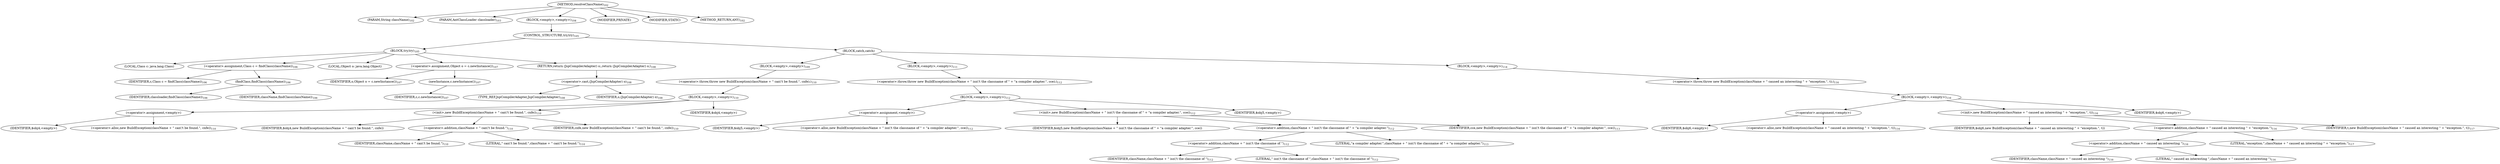 digraph "resolveClassName" {  
"92" [label = <(METHOD,resolveClassName)<SUB>102</SUB>> ]
"93" [label = <(PARAM,String className)<SUB>102</SUB>> ]
"94" [label = <(PARAM,AntClassLoader classloader)<SUB>103</SUB>> ]
"95" [label = <(BLOCK,&lt;empty&gt;,&lt;empty&gt;)<SUB>104</SUB>> ]
"96" [label = <(CONTROL_STRUCTURE,try,try)<SUB>105</SUB>> ]
"97" [label = <(BLOCK,try,try)<SUB>105</SUB>> ]
"98" [label = <(LOCAL,Class c: java.lang.Class)> ]
"99" [label = <(&lt;operator&gt;.assignment,Class c = findClass(className))<SUB>106</SUB>> ]
"100" [label = <(IDENTIFIER,c,Class c = findClass(className))<SUB>106</SUB>> ]
"101" [label = <(findClass,findClass(className))<SUB>106</SUB>> ]
"102" [label = <(IDENTIFIER,classloader,findClass(className))<SUB>106</SUB>> ]
"103" [label = <(IDENTIFIER,className,findClass(className))<SUB>106</SUB>> ]
"104" [label = <(LOCAL,Object o: java.lang.Object)> ]
"105" [label = <(&lt;operator&gt;.assignment,Object o = c.newInstance())<SUB>107</SUB>> ]
"106" [label = <(IDENTIFIER,o,Object o = c.newInstance())<SUB>107</SUB>> ]
"107" [label = <(newInstance,c.newInstance())<SUB>107</SUB>> ]
"108" [label = <(IDENTIFIER,c,c.newInstance())<SUB>107</SUB>> ]
"109" [label = <(RETURN,return (JspCompilerAdapter) o;,return (JspCompilerAdapter) o;)<SUB>108</SUB>> ]
"110" [label = <(&lt;operator&gt;.cast,(JspCompilerAdapter) o)<SUB>108</SUB>> ]
"111" [label = <(TYPE_REF,JspCompilerAdapter,JspCompilerAdapter)<SUB>108</SUB>> ]
"112" [label = <(IDENTIFIER,o,(JspCompilerAdapter) o)<SUB>108</SUB>> ]
"113" [label = <(BLOCK,catch,catch)> ]
"114" [label = <(BLOCK,&lt;empty&gt;,&lt;empty&gt;)<SUB>109</SUB>> ]
"115" [label = <(&lt;operator&gt;.throw,throw new BuildException(className + &quot; can\'t be found.&quot;, cnfe);)<SUB>110</SUB>> ]
"116" [label = <(BLOCK,&lt;empty&gt;,&lt;empty&gt;)<SUB>110</SUB>> ]
"117" [label = <(&lt;operator&gt;.assignment,&lt;empty&gt;)> ]
"118" [label = <(IDENTIFIER,$obj4,&lt;empty&gt;)> ]
"119" [label = <(&lt;operator&gt;.alloc,new BuildException(className + &quot; can\'t be found.&quot;, cnfe))<SUB>110</SUB>> ]
"120" [label = <(&lt;init&gt;,new BuildException(className + &quot; can\'t be found.&quot;, cnfe))<SUB>110</SUB>> ]
"121" [label = <(IDENTIFIER,$obj4,new BuildException(className + &quot; can\'t be found.&quot;, cnfe))> ]
"122" [label = <(&lt;operator&gt;.addition,className + &quot; can\'t be found.&quot;)<SUB>110</SUB>> ]
"123" [label = <(IDENTIFIER,className,className + &quot; can\'t be found.&quot;)<SUB>110</SUB>> ]
"124" [label = <(LITERAL,&quot; can\'t be found.&quot;,className + &quot; can\'t be found.&quot;)<SUB>110</SUB>> ]
"125" [label = <(IDENTIFIER,cnfe,new BuildException(className + &quot; can\'t be found.&quot;, cnfe))<SUB>110</SUB>> ]
"126" [label = <(IDENTIFIER,$obj4,&lt;empty&gt;)> ]
"127" [label = <(BLOCK,&lt;empty&gt;,&lt;empty&gt;)<SUB>111</SUB>> ]
"128" [label = <(&lt;operator&gt;.throw,throw new BuildException(className + &quot; isn\'t the classname of &quot; + &quot;a compiler adapter.&quot;, cce);)<SUB>112</SUB>> ]
"129" [label = <(BLOCK,&lt;empty&gt;,&lt;empty&gt;)<SUB>112</SUB>> ]
"130" [label = <(&lt;operator&gt;.assignment,&lt;empty&gt;)> ]
"131" [label = <(IDENTIFIER,$obj5,&lt;empty&gt;)> ]
"132" [label = <(&lt;operator&gt;.alloc,new BuildException(className + &quot; isn\'t the classname of &quot; + &quot;a compiler adapter.&quot;, cce))<SUB>112</SUB>> ]
"133" [label = <(&lt;init&gt;,new BuildException(className + &quot; isn\'t the classname of &quot; + &quot;a compiler adapter.&quot;, cce))<SUB>112</SUB>> ]
"134" [label = <(IDENTIFIER,$obj5,new BuildException(className + &quot; isn\'t the classname of &quot; + &quot;a compiler adapter.&quot;, cce))> ]
"135" [label = <(&lt;operator&gt;.addition,className + &quot; isn\'t the classname of &quot; + &quot;a compiler adapter.&quot;)<SUB>112</SUB>> ]
"136" [label = <(&lt;operator&gt;.addition,className + &quot; isn\'t the classname of &quot;)<SUB>112</SUB>> ]
"137" [label = <(IDENTIFIER,className,className + &quot; isn\'t the classname of &quot;)<SUB>112</SUB>> ]
"138" [label = <(LITERAL,&quot; isn\'t the classname of &quot;,className + &quot; isn\'t the classname of &quot;)<SUB>112</SUB>> ]
"139" [label = <(LITERAL,&quot;a compiler adapter.&quot;,className + &quot; isn\'t the classname of &quot; + &quot;a compiler adapter.&quot;)<SUB>113</SUB>> ]
"140" [label = <(IDENTIFIER,cce,new BuildException(className + &quot; isn\'t the classname of &quot; + &quot;a compiler adapter.&quot;, cce))<SUB>113</SUB>> ]
"141" [label = <(IDENTIFIER,$obj5,&lt;empty&gt;)> ]
"142" [label = <(BLOCK,&lt;empty&gt;,&lt;empty&gt;)<SUB>114</SUB>> ]
"143" [label = <(&lt;operator&gt;.throw,throw new BuildException(className + &quot; caused an interesting &quot; + &quot;exception.&quot;, t);)<SUB>116</SUB>> ]
"144" [label = <(BLOCK,&lt;empty&gt;,&lt;empty&gt;)<SUB>116</SUB>> ]
"145" [label = <(&lt;operator&gt;.assignment,&lt;empty&gt;)> ]
"146" [label = <(IDENTIFIER,$obj6,&lt;empty&gt;)> ]
"147" [label = <(&lt;operator&gt;.alloc,new BuildException(className + &quot; caused an interesting &quot; + &quot;exception.&quot;, t))<SUB>116</SUB>> ]
"148" [label = <(&lt;init&gt;,new BuildException(className + &quot; caused an interesting &quot; + &quot;exception.&quot;, t))<SUB>116</SUB>> ]
"149" [label = <(IDENTIFIER,$obj6,new BuildException(className + &quot; caused an interesting &quot; + &quot;exception.&quot;, t))> ]
"150" [label = <(&lt;operator&gt;.addition,className + &quot; caused an interesting &quot; + &quot;exception.&quot;)<SUB>116</SUB>> ]
"151" [label = <(&lt;operator&gt;.addition,className + &quot; caused an interesting &quot;)<SUB>116</SUB>> ]
"152" [label = <(IDENTIFIER,className,className + &quot; caused an interesting &quot;)<SUB>116</SUB>> ]
"153" [label = <(LITERAL,&quot; caused an interesting &quot;,className + &quot; caused an interesting &quot;)<SUB>116</SUB>> ]
"154" [label = <(LITERAL,&quot;exception.&quot;,className + &quot; caused an interesting &quot; + &quot;exception.&quot;)<SUB>117</SUB>> ]
"155" [label = <(IDENTIFIER,t,new BuildException(className + &quot; caused an interesting &quot; + &quot;exception.&quot;, t))<SUB>117</SUB>> ]
"156" [label = <(IDENTIFIER,$obj6,&lt;empty&gt;)> ]
"157" [label = <(MODIFIER,PRIVATE)> ]
"158" [label = <(MODIFIER,STATIC)> ]
"159" [label = <(METHOD_RETURN,ANY)<SUB>102</SUB>> ]
  "92" -> "93" 
  "92" -> "94" 
  "92" -> "95" 
  "92" -> "157" 
  "92" -> "158" 
  "92" -> "159" 
  "95" -> "96" 
  "96" -> "97" 
  "96" -> "113" 
  "97" -> "98" 
  "97" -> "99" 
  "97" -> "104" 
  "97" -> "105" 
  "97" -> "109" 
  "99" -> "100" 
  "99" -> "101" 
  "101" -> "102" 
  "101" -> "103" 
  "105" -> "106" 
  "105" -> "107" 
  "107" -> "108" 
  "109" -> "110" 
  "110" -> "111" 
  "110" -> "112" 
  "113" -> "114" 
  "113" -> "127" 
  "113" -> "142" 
  "114" -> "115" 
  "115" -> "116" 
  "116" -> "117" 
  "116" -> "120" 
  "116" -> "126" 
  "117" -> "118" 
  "117" -> "119" 
  "120" -> "121" 
  "120" -> "122" 
  "120" -> "125" 
  "122" -> "123" 
  "122" -> "124" 
  "127" -> "128" 
  "128" -> "129" 
  "129" -> "130" 
  "129" -> "133" 
  "129" -> "141" 
  "130" -> "131" 
  "130" -> "132" 
  "133" -> "134" 
  "133" -> "135" 
  "133" -> "140" 
  "135" -> "136" 
  "135" -> "139" 
  "136" -> "137" 
  "136" -> "138" 
  "142" -> "143" 
  "143" -> "144" 
  "144" -> "145" 
  "144" -> "148" 
  "144" -> "156" 
  "145" -> "146" 
  "145" -> "147" 
  "148" -> "149" 
  "148" -> "150" 
  "148" -> "155" 
  "150" -> "151" 
  "150" -> "154" 
  "151" -> "152" 
  "151" -> "153" 
}
